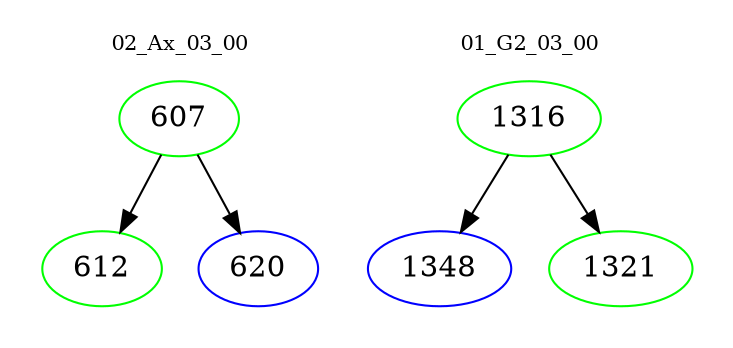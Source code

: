 digraph{
subgraph cluster_0 {
color = white
label = "02_Ax_03_00";
fontsize=10;
T0_607 [label="607", color="green"]
T0_607 -> T0_612 [color="black"]
T0_612 [label="612", color="green"]
T0_607 -> T0_620 [color="black"]
T0_620 [label="620", color="blue"]
}
subgraph cluster_1 {
color = white
label = "01_G2_03_00";
fontsize=10;
T1_1316 [label="1316", color="green"]
T1_1316 -> T1_1348 [color="black"]
T1_1348 [label="1348", color="blue"]
T1_1316 -> T1_1321 [color="black"]
T1_1321 [label="1321", color="green"]
}
}
